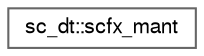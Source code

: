 digraph "Graphical Class Hierarchy"
{
 // LATEX_PDF_SIZE
  bgcolor="transparent";
  edge [fontname=FreeSans,fontsize=10,labelfontname=FreeSans,labelfontsize=10];
  node [fontname=FreeSans,fontsize=10,shape=box,height=0.2,width=0.4];
  rankdir="LR";
  Node0 [id="Node000000",label="sc_dt::scfx_mant",height=0.2,width=0.4,color="grey40", fillcolor="white", style="filled",URL="$a01817.html",tooltip=" "];
}
